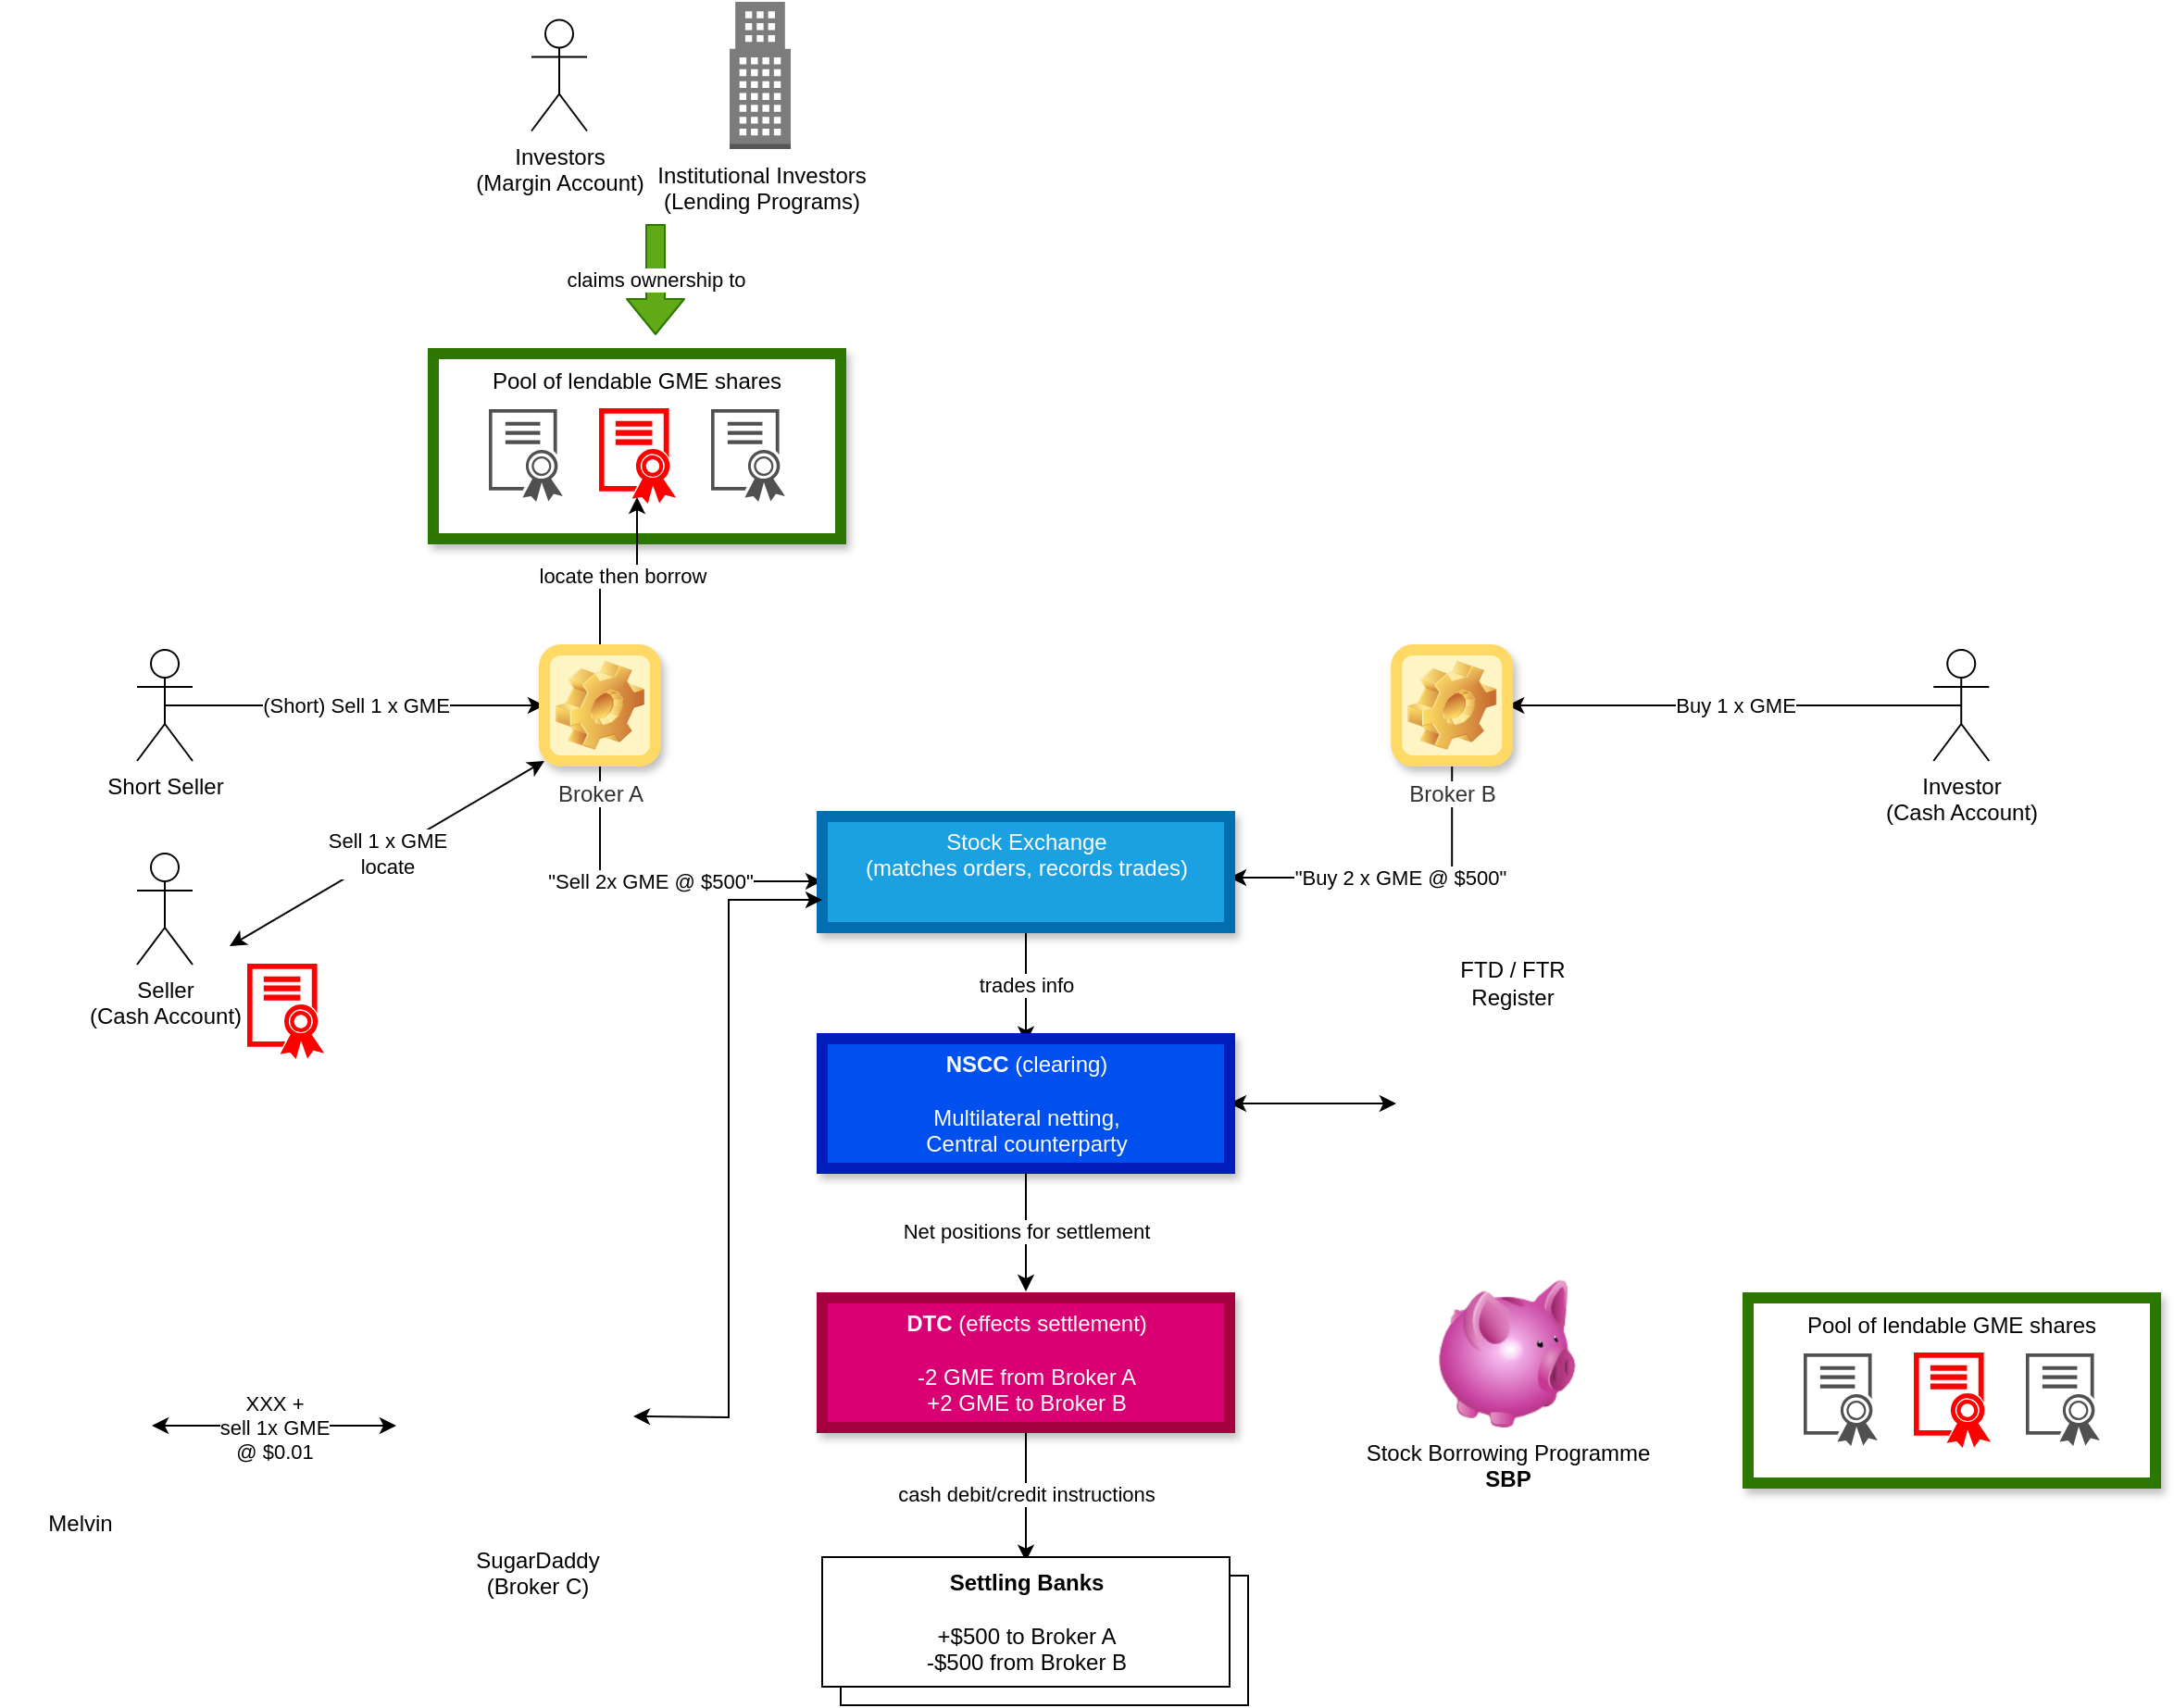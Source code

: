 <mxfile version="14.2.7" type="device"><diagram id="d949C6FjCjkqsZjW7cM8" name="Page-1"><mxGraphModel dx="2036" dy="1873" grid="1" gridSize="10" guides="1" tooltips="1" connect="1" arrows="1" fold="1" page="1" pageScale="1" pageWidth="850" pageHeight="1100" math="0" shadow="0"><root><mxCell id="0"/><mxCell id="1" parent="0"/><mxCell id="QstSusXITbxGXIktupjP-26" value="" style="rounded=0;whiteSpace=wrap;html=1;shadow=1;strokeColor=#2D7600;strokeWidth=6;fontColor=#ffffff;fillColor=#FFFFFF;" vertex="1" parent="1"><mxGeometry x="70" y="180" width="220" height="100" as="geometry"/></mxCell><mxCell id="QstSusXITbxGXIktupjP-33" value="(Short) Sell 1 x GME" style="edgeStyle=orthogonalEdgeStyle;rounded=0;orthogonalLoop=1;jettySize=auto;html=1;exitX=0.5;exitY=0.5;exitDx=0;exitDy=0;exitPerimeter=0;entryX=0;entryY=0.5;entryDx=0;entryDy=0;" edge="1" parent="1" source="QstSusXITbxGXIktupjP-1" target="QstSusXITbxGXIktupjP-10"><mxGeometry relative="1" as="geometry"/></mxCell><mxCell id="QstSusXITbxGXIktupjP-1" value="Short Seller" style="shape=umlActor;verticalLabelPosition=bottom;verticalAlign=top;html=1;outlineConnect=0;" vertex="1" parent="1"><mxGeometry x="-90" y="340" width="30" height="60" as="geometry"/></mxCell><mxCell id="QstSusXITbxGXIktupjP-42" value="Buy 1 x GME" style="edgeStyle=orthogonalEdgeStyle;rounded=0;orthogonalLoop=1;jettySize=auto;html=1;exitX=0.5;exitY=0.5;exitDx=0;exitDy=0;exitPerimeter=0;entryX=1;entryY=0.5;entryDx=0;entryDy=0;" edge="1" parent="1" source="QstSusXITbxGXIktupjP-5" target="QstSusXITbxGXIktupjP-11"><mxGeometry relative="1" as="geometry"/></mxCell><mxCell id="QstSusXITbxGXIktupjP-5" value="Investor&lt;br&gt;(Cash Account)" style="shape=umlActor;verticalLabelPosition=bottom;verticalAlign=top;html=1;outlineConnect=0;" vertex="1" parent="1"><mxGeometry x="880.12" y="340" width="30" height="60" as="geometry"/></mxCell><mxCell id="QstSusXITbxGXIktupjP-34" value="locate then borrow" style="edgeStyle=orthogonalEdgeStyle;rounded=0;orthogonalLoop=1;jettySize=auto;html=1;exitX=0.5;exitY=0;exitDx=0;exitDy=0;entryX=0.5;entryY=0.95;entryDx=0;entryDy=0;entryPerimeter=0;" edge="1" parent="1" source="QstSusXITbxGXIktupjP-10" target="QstSusXITbxGXIktupjP-27"><mxGeometry relative="1" as="geometry"/></mxCell><mxCell id="QstSusXITbxGXIktupjP-41" value="&quot;Sell 2x GME @ $500&quot;" style="edgeStyle=orthogonalEdgeStyle;rounded=0;orthogonalLoop=1;jettySize=auto;html=1;exitX=0.5;exitY=1;exitDx=0;exitDy=0;entryX=0;entryY=0.583;entryDx=0;entryDy=0;entryPerimeter=0;" edge="1" parent="1" source="QstSusXITbxGXIktupjP-10" target="QstSusXITbxGXIktupjP-15"><mxGeometry relative="1" as="geometry"/></mxCell><mxCell id="QstSusXITbxGXIktupjP-10" value="Broker A" style="icon;html=1;image=img/clipart/Gear_128x128.png;shadow=1;fontColor=#333333;strokeColor=#FFD966;strokeWidth=6;fillColor=#FFF4C3;" vertex="1" parent="1"><mxGeometry x="130" y="340" width="60" height="60" as="geometry"/></mxCell><mxCell id="QstSusXITbxGXIktupjP-23" value="&quot;Buy 2 x GME @ $500&quot;" style="edgeStyle=orthogonalEdgeStyle;rounded=0;orthogonalLoop=1;jettySize=auto;html=1;exitX=0.5;exitY=1;exitDx=0;exitDy=0;entryX=1;entryY=0.55;entryDx=0;entryDy=0;entryPerimeter=0;" edge="1" parent="1" source="QstSusXITbxGXIktupjP-11" target="QstSusXITbxGXIktupjP-15"><mxGeometry relative="1" as="geometry"/></mxCell><mxCell id="QstSusXITbxGXIktupjP-11" value="Broker B" style="icon;html=1;image=img/clipart/Gear_128x128.png;fontColor=#333333;shadow=1;glass=0;strokeColor=#FFD966;strokeWidth=6;fillColor=#FFF4C3;" vertex="1" parent="1"><mxGeometry x="590.12" y="340" width="60" height="60" as="geometry"/></mxCell><mxCell id="QstSusXITbxGXIktupjP-46" value="trades info" style="edgeStyle=orthogonalEdgeStyle;rounded=0;orthogonalLoop=1;jettySize=auto;html=1;entryX=0.5;entryY=0.033;entryDx=0;entryDy=0;entryPerimeter=0;" edge="1" parent="1" source="QstSusXITbxGXIktupjP-15" target="QstSusXITbxGXIktupjP-16"><mxGeometry relative="1" as="geometry"/></mxCell><mxCell id="QstSusXITbxGXIktupjP-15" value="Stock Exchange&lt;br&gt;(matches orders, records trades)" style="verticalLabelPosition=middle;verticalAlign=top;html=1;shape=mxgraph.basic.rect;fillColor2=none;strokeWidth=6;size=20;indent=5;shadow=1;strokeColor=#006EAF;fillColor=#1ba1e2;fontColor=#ffffff;" vertex="1" parent="1"><mxGeometry x="280" y="430" width="220" height="60" as="geometry"/></mxCell><mxCell id="QstSusXITbxGXIktupjP-45" value="Net positions for settlement" style="edgeStyle=orthogonalEdgeStyle;rounded=0;orthogonalLoop=1;jettySize=auto;html=1;entryX=0.5;entryY=-0.05;entryDx=0;entryDy=0;entryPerimeter=0;" edge="1" parent="1" source="QstSusXITbxGXIktupjP-16" target="QstSusXITbxGXIktupjP-17"><mxGeometry relative="1" as="geometry"/></mxCell><mxCell id="QstSusXITbxGXIktupjP-59" style="edgeStyle=orthogonalEdgeStyle;rounded=0;orthogonalLoop=1;jettySize=auto;html=1;startArrow=classic;startFill=1;" edge="1" parent="1" source="QstSusXITbxGXIktupjP-16"><mxGeometry relative="1" as="geometry"><mxPoint x="590" y="585" as="targetPoint"/></mxGeometry></mxCell><mxCell id="QstSusXITbxGXIktupjP-16" value="&lt;b&gt;NSCC&lt;/b&gt; (clearing)&lt;br&gt;&lt;br&gt;Multilateral netting, &lt;br&gt;Central counterparty&lt;br&gt;" style="verticalLabelPosition=middle;verticalAlign=top;html=1;shape=mxgraph.basic.rect;fillColor2=none;strokeWidth=6;size=20;indent=5;fillColor=#0050ef;strokeColor=#001DBC;fontColor=#ffffff;shadow=1;" vertex="1" parent="1"><mxGeometry x="280" y="550" width="220" height="70" as="geometry"/></mxCell><mxCell id="QstSusXITbxGXIktupjP-47" value="cash debit/credit instructions" style="edgeStyle=orthogonalEdgeStyle;rounded=0;orthogonalLoop=1;jettySize=auto;html=1;entryX=0.5;entryY=0.033;entryDx=0;entryDy=0;entryPerimeter=0;" edge="1" parent="1" source="QstSusXITbxGXIktupjP-17" target="QstSusXITbxGXIktupjP-18"><mxGeometry relative="1" as="geometry"/></mxCell><mxCell id="QstSusXITbxGXIktupjP-17" value="&lt;b&gt;DTC&lt;/b&gt; (effects settlement)&lt;br&gt;&lt;br&gt;-2 GME from Broker A&lt;br&gt;+2 GME to Broker B" style="verticalLabelPosition=middle;verticalAlign=top;html=1;shape=mxgraph.basic.rect;fillColor2=none;strokeWidth=6;size=20;indent=5;fillColor=#d80073;strokeColor=#A50040;fontColor=#ffffff;shadow=1;" vertex="1" parent="1"><mxGeometry x="280" y="690" width="220" height="70" as="geometry"/></mxCell><mxCell id="QstSusXITbxGXIktupjP-30" value="Pool of lendable GME shares" style="text;html=1;strokeColor=none;fillColor=none;align=center;verticalAlign=middle;whiteSpace=wrap;rounded=0;" vertex="1" parent="1"><mxGeometry x="95" y="185" width="170" height="20" as="geometry"/></mxCell><mxCell id="QstSusXITbxGXIktupjP-32" value="" style="group" vertex="1" connectable="0" parent="1"><mxGeometry x="100" y="210" width="160" height="50" as="geometry"/></mxCell><mxCell id="QstSusXITbxGXIktupjP-24" value="" style="pointerEvents=1;shadow=0;dashed=0;html=1;strokeColor=none;labelPosition=center;verticalLabelPosition=bottom;verticalAlign=top;align=center;fillColor=#505050;shape=mxgraph.mscae.intune.intune_certificate_profiles;" vertex="1" parent="QstSusXITbxGXIktupjP-32"><mxGeometry width="40" height="50" as="geometry"/></mxCell><mxCell id="QstSusXITbxGXIktupjP-27" value="" style="pointerEvents=1;shadow=0;dashed=0;html=1;strokeColor=red;labelPosition=center;verticalLabelPosition=bottom;verticalAlign=top;align=center;shape=mxgraph.mscae.intune.intune_certificate_profiles;fillColor=#FF0000;" vertex="1" parent="QstSusXITbxGXIktupjP-32"><mxGeometry x="60" width="40" height="50" as="geometry"/></mxCell><mxCell id="QstSusXITbxGXIktupjP-28" value="" style="pointerEvents=1;shadow=0;dashed=0;html=1;strokeColor=none;labelPosition=center;verticalLabelPosition=bottom;verticalAlign=top;align=center;fillColor=#505050;shape=mxgraph.mscae.intune.intune_certificate_profiles;" vertex="1" parent="QstSusXITbxGXIktupjP-32"><mxGeometry x="120" width="40" height="50" as="geometry"/></mxCell><mxCell id="QstSusXITbxGXIktupjP-35" value="" style="group" vertex="1" connectable="0" parent="1"><mxGeometry x="123" y="-10" width="140" height="79.5" as="geometry"/></mxCell><mxCell id="QstSusXITbxGXIktupjP-2" value="Investors&lt;br&gt;(Margin Account)" style="shape=umlActor;verticalLabelPosition=bottom;verticalAlign=top;html=1;outlineConnect=0;" vertex="1" parent="QstSusXITbxGXIktupjP-35"><mxGeometry y="9.75" width="30" height="60" as="geometry"/></mxCell><mxCell id="QstSusXITbxGXIktupjP-6" value="Institutional Investors&lt;br&gt;(Lending Programs)" style="outlineConnect=0;dashed=0;verticalLabelPosition=bottom;verticalAlign=top;align=center;html=1;shape=mxgraph.aws3.office_building;fillColor=#7D7C7C;gradientColor=none;" vertex="1" parent="QstSusXITbxGXIktupjP-35"><mxGeometry x="107" width="33" height="79.5" as="geometry"/></mxCell><mxCell id="QstSusXITbxGXIktupjP-38" value="claims ownership to" style="shape=flexArrow;endArrow=classic;html=1;fillColor=#60a917;strokeColor=#2D7600;" edge="1" parent="1"><mxGeometry width="50" height="50" relative="1" as="geometry"><mxPoint x="190" y="110" as="sourcePoint"/><mxPoint x="190" y="170" as="targetPoint"/></mxGeometry></mxCell><mxCell id="QstSusXITbxGXIktupjP-49" value="" style="group" vertex="1" connectable="0" parent="1"><mxGeometry x="280" y="830" width="230" height="80" as="geometry"/></mxCell><mxCell id="QstSusXITbxGXIktupjP-48" value="" style="verticalLabelPosition=middle;verticalAlign=top;html=1;shape=mxgraph.basic.rect;fillColor2=none;strokeWidth=1;size=20;indent=5;" vertex="1" parent="QstSusXITbxGXIktupjP-49"><mxGeometry x="10" y="10" width="220" height="70" as="geometry"/></mxCell><mxCell id="QstSusXITbxGXIktupjP-18" value="&lt;b&gt;Settling Banks&lt;br&gt;&lt;br&gt;&lt;/b&gt;+$500 to Broker A&lt;br&gt;-$500 from Broker B" style="verticalLabelPosition=middle;verticalAlign=top;html=1;shape=mxgraph.basic.rect;fillColor2=none;strokeWidth=1;size=20;indent=5;" vertex="1" parent="QstSusXITbxGXIktupjP-49"><mxGeometry width="220" height="70" as="geometry"/></mxCell><mxCell id="QstSusXITbxGXIktupjP-51" value="FTD / FTR Register" style="text;html=1;strokeColor=none;fillColor=none;align=center;verticalAlign=middle;whiteSpace=wrap;rounded=0;" vertex="1" parent="1"><mxGeometry x="610" y="510" width="85.88" height="20" as="geometry"/></mxCell><mxCell id="QstSusXITbxGXIktupjP-52" value="Seller&lt;br&gt;(Cash Account)" style="shape=umlActor;verticalLabelPosition=bottom;verticalAlign=top;html=1;outlineConnect=0;" vertex="1" parent="1"><mxGeometry x="-90" y="450" width="30" height="60" as="geometry"/></mxCell><mxCell id="QstSusXITbxGXIktupjP-53" value="" style="pointerEvents=1;shadow=0;dashed=0;html=1;labelPosition=center;verticalLabelPosition=bottom;verticalAlign=top;align=center;shape=mxgraph.mscae.intune.intune_certificate_profiles;fillColor=#FF0000;strokeColor=#FF0000;" vertex="1" parent="1"><mxGeometry x="-30" y="510" width="40" height="50" as="geometry"/></mxCell><mxCell id="QstSusXITbxGXIktupjP-56" value="Sell 1 x GME&lt;br&gt;locate" style="endArrow=classic;html=1;entryX=0;entryY=1;entryDx=0;entryDy=0;startArrow=classic;startFill=1;" edge="1" parent="1" target="QstSusXITbxGXIktupjP-10"><mxGeometry width="50" height="50" relative="1" as="geometry"><mxPoint x="-40" y="500" as="sourcePoint"/><mxPoint x="10" y="450" as="targetPoint"/></mxGeometry></mxCell><mxCell id="QstSusXITbxGXIktupjP-57" value="" style="shape=image;html=1;verticalAlign=top;verticalLabelPosition=bottom;labelBackgroundColor=#ffffff;imageAspect=0;aspect=fixed;image=https://cdn3.iconfinder.com/data/icons/solid-locations-icon-set/64/LIBRARY_2-128.png;strokeColor=#FF0000;fillColor=#FF0000;" vertex="1" parent="1"><mxGeometry x="590.12" y="523" width="128" height="128" as="geometry"/></mxCell><mxCell id="QstSusXITbxGXIktupjP-60" value="Stock Borrowing Programme&lt;b&gt;&lt;br&gt;SBP&lt;/b&gt;" style="image;html=1;image=img/lib/clip_art/finance/Piggy_Bank_128x128.png;strokeColor=#FF0000;fillColor=#FF0000;" vertex="1" parent="1"><mxGeometry x="610" y="680" width="80" height="80" as="geometry"/></mxCell><mxCell id="QstSusXITbxGXIktupjP-65" value="XXX +&lt;br&gt;sell 1x GME&lt;br&gt;@ $0.01" style="edgeStyle=orthogonalEdgeStyle;rounded=0;orthogonalLoop=1;jettySize=auto;html=1;startArrow=classic;startFill=1;" edge="1" parent="1" source="QstSusXITbxGXIktupjP-63"><mxGeometry relative="1" as="geometry"><mxPoint x="50" y="759" as="targetPoint"/></mxGeometry></mxCell><mxCell id="QstSusXITbxGXIktupjP-63" value="Melvin" style="shape=image;html=1;verticalAlign=top;verticalLabelPosition=bottom;labelBackgroundColor=#ffffff;imageAspect=0;aspect=fixed;image=https://cdn2.iconfinder.com/data/icons/people-80/96/Picture8-128.png;rounded=1;shadow=1;glass=0;sketch=1;strokeColor=#E6E6E6;strokeWidth=6;fillColor=#FFFFFF;" vertex="1" parent="1"><mxGeometry x="-160" y="720" width="78" height="78" as="geometry"/></mxCell><mxCell id="QstSusXITbxGXIktupjP-66" style="edgeStyle=orthogonalEdgeStyle;rounded=0;orthogonalLoop=1;jettySize=auto;html=1;entryX=0;entryY=0.75;entryDx=0;entryDy=0;entryPerimeter=0;startArrow=classic;startFill=1;" edge="1" parent="1" target="QstSusXITbxGXIktupjP-15"><mxGeometry relative="1" as="geometry"><mxPoint x="178" y="754" as="sourcePoint"/></mxGeometry></mxCell><mxCell id="QstSusXITbxGXIktupjP-69" value="SugarDaddy&lt;br&gt;(Broker C)" style="shape=image;html=1;verticalAlign=top;verticalLabelPosition=bottom;labelBackgroundColor=#ffffff;imageAspect=0;aspect=fixed;image=https://cdn2.iconfinder.com/data/icons/coffee-19/446/Sugar-128.png;rounded=1;shadow=1;glass=0;sketch=1;strokeColor=#E6E6E6;strokeWidth=6;fillColor=#FFFFFF;" vertex="1" parent="1"><mxGeometry x="62" y="690" width="128" height="128" as="geometry"/></mxCell><mxCell id="QstSusXITbxGXIktupjP-76" value="" style="group" vertex="1" connectable="0" parent="1"><mxGeometry x="780" y="690" width="220" height="100" as="geometry"/></mxCell><mxCell id="QstSusXITbxGXIktupjP-70" value="" style="rounded=0;whiteSpace=wrap;html=1;shadow=1;strokeColor=#2D7600;strokeWidth=6;fontColor=#ffffff;fillColor=#FFFFFF;" vertex="1" parent="QstSusXITbxGXIktupjP-76"><mxGeometry width="220" height="100" as="geometry"/></mxCell><mxCell id="QstSusXITbxGXIktupjP-71" value="Pool of lendable GME shares" style="text;html=1;strokeColor=none;fillColor=none;align=center;verticalAlign=middle;whiteSpace=wrap;rounded=0;" vertex="1" parent="QstSusXITbxGXIktupjP-76"><mxGeometry x="25" y="5" width="170" height="20" as="geometry"/></mxCell><mxCell id="QstSusXITbxGXIktupjP-72" value="" style="group" vertex="1" connectable="0" parent="QstSusXITbxGXIktupjP-76"><mxGeometry x="30" y="30" width="160" height="50" as="geometry"/></mxCell><mxCell id="QstSusXITbxGXIktupjP-73" value="" style="pointerEvents=1;shadow=0;dashed=0;html=1;strokeColor=none;labelPosition=center;verticalLabelPosition=bottom;verticalAlign=top;align=center;fillColor=#505050;shape=mxgraph.mscae.intune.intune_certificate_profiles;" vertex="1" parent="QstSusXITbxGXIktupjP-72"><mxGeometry width="40" height="50" as="geometry"/></mxCell><mxCell id="QstSusXITbxGXIktupjP-74" value="" style="pointerEvents=1;shadow=0;dashed=0;html=1;strokeColor=red;labelPosition=center;verticalLabelPosition=bottom;verticalAlign=top;align=center;shape=mxgraph.mscae.intune.intune_certificate_profiles;fillColor=#FF0000;" vertex="1" parent="QstSusXITbxGXIktupjP-72"><mxGeometry x="60" width="40" height="50" as="geometry"/></mxCell><mxCell id="QstSusXITbxGXIktupjP-75" value="" style="pointerEvents=1;shadow=0;dashed=0;html=1;strokeColor=none;labelPosition=center;verticalLabelPosition=bottom;verticalAlign=top;align=center;fillColor=#505050;shape=mxgraph.mscae.intune.intune_certificate_profiles;" vertex="1" parent="QstSusXITbxGXIktupjP-72"><mxGeometry x="120" width="40" height="50" as="geometry"/></mxCell></root></mxGraphModel></diagram></mxfile>